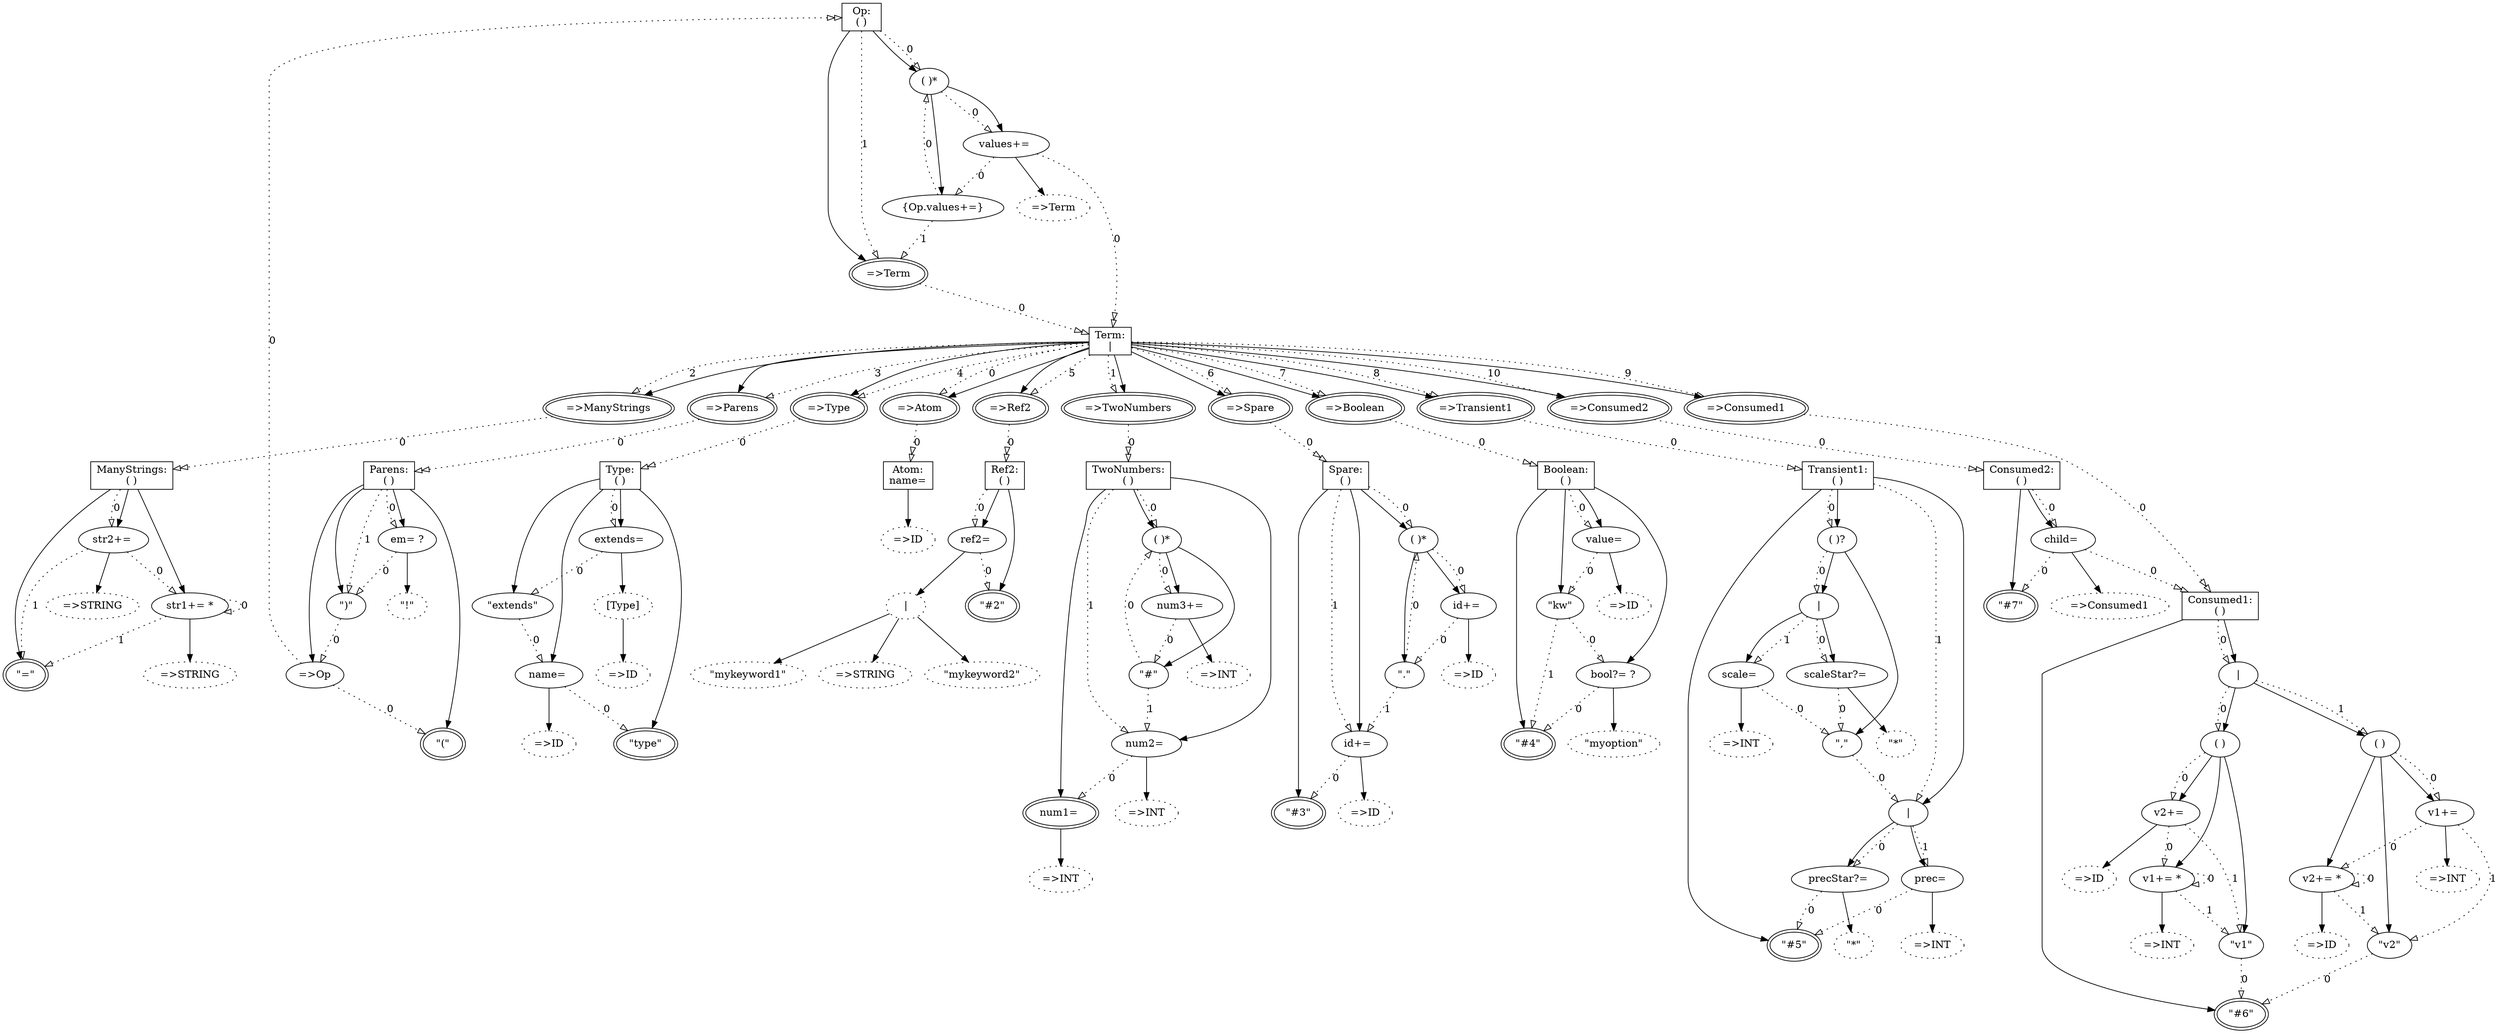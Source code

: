 ## This is a Graphviz .dot file (http://www.graphviz.org/)
## You can use the command 'dot -Tpdf this.dot > out.pdf' to render it.
digraph G {
group765943 [shape=record,label="Op:\n( )"];
rulecall6079838 [label="=>Term",peripheries=2];
group914481 [label="( )*"];
action1767943 [label="{Op.values+=}"];
assignment1375437 [label="values+= "];
rulecall13935052 [label="=>Term",style=dotted];
alternatives6993169 [shape=record,label="Term:\n\|"];
rulecall9808195 [label="=>Atom",peripheries=2];
rulecall10188867 [label="=>TwoNumbers",peripheries=2];
rulecall16035564 [label="=>ManyStrings",peripheries=2];
rulecall542337 [label="=>Parens",peripheries=2];
rulecall5035846 [label="=>Type",peripheries=2];
rulecall13195711 [label="=>Ref2",peripheries=2];
rulecall2302353 [label="=>Spare",peripheries=2];
rulecall7398216 [label="=>Boolean",peripheries=2];
rulecall5877391 [label="=>Transient1",peripheries=2];
rulecall13845243 [label="=>Consumed1",peripheries=2];
rulecall13793525 [label="=>Consumed2",peripheries=2];
assignment8523061 [shape=record,label="Atom:\nname= ",peripheries=2];
rulecall3223176 [label="=>ID",style=dotted];
group3116895 [shape=record,label="Parens:\n( )"];
keyword7187906 [label="\"(\"",peripheries=2];
rulecall11197148 [label="=>Op"];
keyword446862 [label="\")\""];
assignment11010367 [label="em= ?"];
keyword15327586 [label="\"!\"",style=dotted];
group3771822 [shape=record,label="TwoNumbers:\n( )"];
assignment8697819 [label="num1= ",peripheries=2];
rulecall4375830 [label="=>INT",style=dotted];
assignment10045519 [label="num2= "];
rulecall5925777 [label="=>INT",style=dotted];
group4989363 [label="( )*"];
keyword3703664 [label="\"#\""];
assignment4013456 [label="num3+= "];
rulecall9748804 [label="=>INT",style=dotted];
group8071863 [shape=record,label="ManyStrings:\n( )"];
keyword3248553 [label="\"=\"",peripheries=2];
assignment5376654 [label="str1+= *"];
rulecall3341464 [label="=>STRING",style=dotted];
assignment6644966 [label="str2+= "];
rulecall12802321 [label="=>STRING",style=dotted];
group13599374 [shape=record,label="Type:\n( )"];
keyword8674547 [label="\"type\"",peripheries=2];
assignment15894409 [label="name= "];
rulecall10506388 [label="=>ID",style=dotted];
keyword672413 [label="\"extends\""];
assignment10194028 [label="extends= "];
crossreference2103873 [label="[Type]",style=dotted];
rulecall9611106 [label="=>ID",style=dotted];
group10232918 [shape=record,label="Ref2:\n( )"];
keyword1426527 [label="\"#2\"",peripheries=2];
assignment1006302 [label="ref2= "];
alternatives1488589 [label="\|",style=dotted];
keyword3895338 [label="\"mykeyword1\"",style=dotted];
rulecall4260256 [label="=>STRING",style=dotted];
keyword13753508 [label="\"mykeyword2\"",style=dotted];
group4277749 [shape=record,label="Spare:\n( )"];
keyword5770572 [label="\"#3\"",peripheries=2];
assignment13697926 [label="id+= "];
rulecall4093759 [label="=>ID",style=dotted];
group458778 [label="( )*"];
keyword9950472 [label="\".\""];
assignment2303479 [label="id+= "];
rulecall9536228 [label="=>ID",style=dotted];
group5126025 [shape=record,label="Boolean:\n( )"];
keyword2106589 [label="\"#4\"",peripheries=2];
assignment5531073 [label="bool?= ?"];
keyword14974667 [label="\"myoption\"",style=dotted];
keyword4216947 [label="\"kw\""];
assignment7277988 [label="value= "];
rulecall15247479 [label="=>ID",style=dotted];
group7426886 [shape=record,label="Transient1:\n( )"];
keyword1200069 [label="\"#5\"",peripheries=2];
alternatives3358271 [label="\|"];
assignment3918310 [label="precStar?= "];
keyword4473773 [label="\"*\"",style=dotted];
assignment12010292 [label="prec= "];
rulecall10302940 [label="=>INT",style=dotted];
group3871051 [label="( )?"];
keyword15497865 [label="\",\""];
alternatives6351381 [label="\|"];
assignment11021384 [label="scaleStar?= "];
keyword15948545 [label="\"*\"",style=dotted];
assignment14402971 [label="scale= "];
rulecall9072422 [label="=>INT",style=dotted];
group12299453 [shape=record,label="Consumed1:\n( )"];
keyword4830694 [label="\"#6\"",peripheries=2];
alternatives4538345 [label="\|"];
group6753119 [label="( )"];
keyword1817713 [label="\"v1\""];
assignment15781233 [label="v1+= *"];
rulecall4191298 [label="=>INT",style=dotted];
assignment12399053 [label="v2+= "];
rulecall1091022 [label="=>ID",style=dotted];
group16095162 [label="( )"];
keyword12346503 [label="\"v2\""];
assignment7073519 [label="v2+= *"];
rulecall1284726 [label="=>ID",style=dotted];
assignment117627 [label="v1+= "];
rulecall14023111 [label="=>INT",style=dotted];
group7260287 [shape=record,label="Consumed2:\n( )"];
keyword2963252 [label="\"#7\"",peripheries=2];
assignment8609934 [label="child= "];
rulecall3687380 [label="=>Consumed1",style=dotted];
rulecall6079838->alternatives6993169 [label=0,style=dotted,arrowhead=onormalonormal];
group765943->rulecall6079838 [];
action1767943->group914481 [label=0,style=dotted,arrowhead=onormal];
action1767943->rulecall6079838 [label=1,style=dotted,arrowhead=onormal];
group914481->action1767943 [];
assignment1375437->rulecall13935052 [];
assignment1375437->alternatives6993169 [label=0,style=dotted,arrowhead=onormalonormal];
assignment1375437->action1767943 [arrowtail=odot,label=0,style=dotted,arrowhead=onormal];
group914481->assignment1375437 [];
group914481->assignment1375437 [label=0,style=dotted,arrowhead=onormal];
group765943->group914481 [];
group765943->group914481 [label=0,style=dotted,arrowhead=onormal];
group765943->rulecall6079838 [label=1,style=dotted,arrowhead=onormal];
rulecall9808195->assignment8523061 [label=0,style=dotted,arrowhead=onormalonormal];
alternatives6993169->rulecall9808195 [];
rulecall10188867->group3771822 [label=0,style=dotted,arrowhead=onormalonormal];
alternatives6993169->rulecall10188867 [];
rulecall16035564->group8071863 [label=0,style=dotted,arrowhead=onormalonormal];
alternatives6993169->rulecall16035564 [];
rulecall542337->group3116895 [label=0,style=dotted,arrowhead=onormalonormal];
alternatives6993169->rulecall542337 [];
rulecall5035846->group13599374 [label=0,style=dotted,arrowhead=onormalonormal];
alternatives6993169->rulecall5035846 [];
rulecall13195711->group10232918 [label=0,style=dotted,arrowhead=onormalonormal];
alternatives6993169->rulecall13195711 [];
rulecall2302353->group4277749 [label=0,style=dotted,arrowhead=onormalonormal];
alternatives6993169->rulecall2302353 [];
rulecall7398216->group5126025 [label=0,style=dotted,arrowhead=onormalonormal];
alternatives6993169->rulecall7398216 [];
rulecall5877391->group7426886 [label=0,style=dotted,arrowhead=onormalonormal];
alternatives6993169->rulecall5877391 [];
rulecall13845243->group12299453 [label=0,style=dotted,arrowhead=onormalonormal];
alternatives6993169->rulecall13845243 [];
rulecall13793525->group7260287 [label=0,style=dotted,arrowhead=onormalonormal];
alternatives6993169->rulecall13793525 [];
alternatives6993169->rulecall9808195 [label=0,style=dotted,arrowhead=onormal];
alternatives6993169->rulecall10188867 [label=1,style=dotted,arrowhead=onormal];
alternatives6993169->rulecall16035564 [label=2,style=dotted,arrowhead=onormal];
alternatives6993169->rulecall542337 [label=3,style=dotted,arrowhead=onormal];
alternatives6993169->rulecall5035846 [label=4,style=dotted,arrowhead=onormal];
alternatives6993169->rulecall13195711 [label=5,style=dotted,arrowhead=onormal];
alternatives6993169->rulecall2302353 [label=6,style=dotted,arrowhead=onormal];
alternatives6993169->rulecall7398216 [label=7,style=dotted,arrowhead=onormal];
alternatives6993169->rulecall5877391 [label=8,style=dotted,arrowhead=onormal];
alternatives6993169->rulecall13845243 [label=9,style=dotted,arrowhead=onormal];
alternatives6993169->rulecall13793525 [label=10,style=dotted,arrowhead=onormal];
assignment8523061->rulecall3223176 [];
group3116895->keyword7187906 [];
rulecall11197148->group765943 [label=0,style=dotted,arrowhead=onormalonormal];
rulecall11197148->keyword7187906 [arrowtail=odot,label=0,style=dotted,arrowhead=onormal];
group3116895->rulecall11197148 [];
keyword446862->rulecall11197148 [label=0,style=dotted,arrowhead=onormal];
group3116895->keyword446862 [];
assignment11010367->keyword15327586 [];
assignment11010367->keyword446862 [label=0,style=dotted,arrowhead=onormal];
group3116895->assignment11010367 [];
group3116895->assignment11010367 [label=0,style=dotted,arrowhead=onormal];
group3116895->keyword446862 [label=1,style=dotted,arrowhead=onormal];
assignment8697819->rulecall4375830 [];
group3771822->assignment8697819 [];
assignment10045519->rulecall5925777 [];
assignment10045519->assignment8697819 [label=0,style=dotted,arrowhead=onormal];
group3771822->assignment10045519 [];
keyword3703664->group4989363 [label=0,style=dotted,arrowhead=onormal];
keyword3703664->assignment10045519 [label=1,style=dotted,arrowhead=onormal];
group4989363->keyword3703664 [];
assignment4013456->rulecall9748804 [];
assignment4013456->keyword3703664 [label=0,style=dotted,arrowhead=onormal];
group4989363->assignment4013456 [];
group4989363->assignment4013456 [label=0,style=dotted,arrowhead=onormal];
group3771822->group4989363 [];
group3771822->group4989363 [label=0,style=dotted,arrowhead=onormal];
group3771822->assignment10045519 [label=1,style=dotted,arrowhead=onormal];
group8071863->keyword3248553 [];
assignment5376654->rulecall3341464 [];
assignment5376654->assignment5376654 [label=0,style=dotted,arrowhead=onormal];
assignment5376654->keyword3248553 [label=1,style=dotted,arrowhead=onormal];
group8071863->assignment5376654 [];
assignment6644966->rulecall12802321 [];
assignment6644966->assignment5376654 [label=0,style=dotted,arrowhead=onormal];
assignment6644966->keyword3248553 [label=1,style=dotted,arrowhead=onormal];
group8071863->assignment6644966 [];
group8071863->assignment6644966 [label=0,style=dotted,arrowhead=onormal];
group13599374->keyword8674547 [];
assignment15894409->rulecall10506388 [];
assignment15894409->keyword8674547 [label=0,style=dotted,arrowhead=onormal];
group13599374->assignment15894409 [];
keyword672413->assignment15894409 [label=0,style=dotted,arrowhead=onormal];
group13599374->keyword672413 [];
crossreference2103873->rulecall9611106 [];
assignment10194028->crossreference2103873 [];
assignment10194028->keyword672413 [label=0,style=dotted,arrowhead=onormal];
group13599374->assignment10194028 [];
group13599374->assignment10194028 [label=0,style=dotted,arrowhead=onormal];
group10232918->keyword1426527 [];
alternatives1488589->keyword3895338 [];
alternatives1488589->rulecall4260256 [];
alternatives1488589->keyword13753508 [];
assignment1006302->alternatives1488589 [];
assignment1006302->keyword1426527 [label=0,style=dotted,arrowhead=onormal];
group10232918->assignment1006302 [];
group10232918->assignment1006302 [label=0,style=dotted,arrowhead=onormal];
group4277749->keyword5770572 [];
assignment13697926->rulecall4093759 [];
assignment13697926->keyword5770572 [label=0,style=dotted,arrowhead=onormal];
group4277749->assignment13697926 [];
keyword9950472->group458778 [label=0,style=dotted,arrowhead=onormal];
keyword9950472->assignment13697926 [label=1,style=dotted,arrowhead=onormal];
group458778->keyword9950472 [];
assignment2303479->rulecall9536228 [];
assignment2303479->keyword9950472 [label=0,style=dotted,arrowhead=onormal];
group458778->assignment2303479 [];
group458778->assignment2303479 [label=0,style=dotted,arrowhead=onormal];
group4277749->group458778 [];
group4277749->group458778 [label=0,style=dotted,arrowhead=onormal];
group4277749->assignment13697926 [label=1,style=dotted,arrowhead=onormal];
group5126025->keyword2106589 [];
assignment5531073->keyword14974667 [];
assignment5531073->keyword2106589 [label=0,style=dotted,arrowhead=onormal];
group5126025->assignment5531073 [];
keyword4216947->assignment5531073 [label=0,style=dotted,arrowhead=onormal];
keyword4216947->keyword2106589 [label=1,style=dotted,arrowhead=onormal];
group5126025->keyword4216947 [];
assignment7277988->rulecall15247479 [];
assignment7277988->keyword4216947 [label=0,style=dotted,arrowhead=onormal];
group5126025->assignment7277988 [];
group5126025->assignment7277988 [label=0,style=dotted,arrowhead=onormal];
group7426886->keyword1200069 [];
assignment3918310->keyword4473773 [];
assignment3918310->keyword1200069 [label=0,style=dotted,arrowhead=onormal];
alternatives3358271->assignment3918310 [];
assignment12010292->rulecall10302940 [];
assignment12010292->keyword1200069 [label=0,style=dotted,arrowhead=onormal];
alternatives3358271->assignment12010292 [];
alternatives3358271->assignment3918310 [label=0,style=dotted,arrowhead=onormal];
alternatives3358271->assignment12010292 [label=1,style=dotted,arrowhead=onormal];
group7426886->alternatives3358271 [];
keyword15497865->alternatives3358271 [label=0,style=dotted,arrowhead=onormal];
group3871051->keyword15497865 [];
assignment11021384->keyword15948545 [];
assignment11021384->keyword15497865 [label=0,style=dotted,arrowhead=onormal];
alternatives6351381->assignment11021384 [];
assignment14402971->rulecall9072422 [];
assignment14402971->keyword15497865 [label=0,style=dotted,arrowhead=onormal];
alternatives6351381->assignment14402971 [];
alternatives6351381->assignment11021384 [label=0,style=dotted,arrowhead=onormal];
alternatives6351381->assignment14402971 [label=1,style=dotted,arrowhead=onormal];
group3871051->alternatives6351381 [];
group3871051->alternatives6351381 [label=0,style=dotted,arrowhead=onormal];
group7426886->group3871051 [];
group7426886->group3871051 [label=0,style=dotted,arrowhead=onormal];
group7426886->alternatives3358271 [label=1,style=dotted,arrowhead=onormal];
group12299453->keyword4830694 [];
keyword1817713->keyword4830694 [label=0,style=dotted,arrowhead=onormal];
group6753119->keyword1817713 [];
assignment15781233->rulecall4191298 [];
assignment15781233->assignment15781233 [label=0,style=dotted,arrowhead=onormal];
assignment15781233->keyword1817713 [label=1,style=dotted,arrowhead=onormal];
group6753119->assignment15781233 [];
assignment12399053->rulecall1091022 [];
assignment12399053->assignment15781233 [label=0,style=dotted,arrowhead=onormal];
assignment12399053->keyword1817713 [label=1,style=dotted,arrowhead=onormal];
group6753119->assignment12399053 [];
group6753119->assignment12399053 [label=0,style=dotted,arrowhead=onormal];
alternatives4538345->group6753119 [];
keyword12346503->keyword4830694 [label=0,style=dotted,arrowhead=onormal];
group16095162->keyword12346503 [];
assignment7073519->rulecall1284726 [];
assignment7073519->assignment7073519 [label=0,style=dotted,arrowhead=onormal];
assignment7073519->keyword12346503 [label=1,style=dotted,arrowhead=onormal];
group16095162->assignment7073519 [];
assignment117627->rulecall14023111 [];
assignment117627->assignment7073519 [label=0,style=dotted,arrowhead=onormal];
assignment117627->keyword12346503 [label=1,style=dotted,arrowhead=onormal];
group16095162->assignment117627 [];
group16095162->assignment117627 [label=0,style=dotted,arrowhead=onormal];
alternatives4538345->group16095162 [];
alternatives4538345->group6753119 [label=0,style=dotted,arrowhead=onormal];
alternatives4538345->group16095162 [label=1,style=dotted,arrowhead=onormal];
group12299453->alternatives4538345 [];
group12299453->alternatives4538345 [label=0,style=dotted,arrowhead=onormal];
group7260287->keyword2963252 [];
assignment8609934->rulecall3687380 [];
assignment8609934->group12299453 [label=0,style=dotted,arrowhead=onormalonormal];
assignment8609934->keyword2963252 [arrowtail=odot,label=0,style=dotted,arrowhead=onormal];
group7260287->assignment8609934 [];
group7260287->assignment8609934 [label=0,style=dotted,arrowhead=onormal];
}

